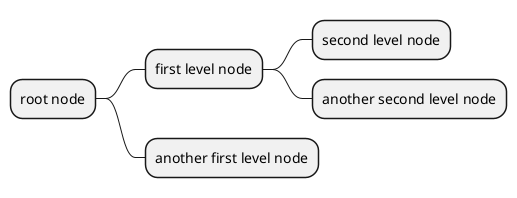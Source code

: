 @startmindmap
* root node
	* first level node
		* second level node
		* another second level node
	* another first level node
@endmindmap